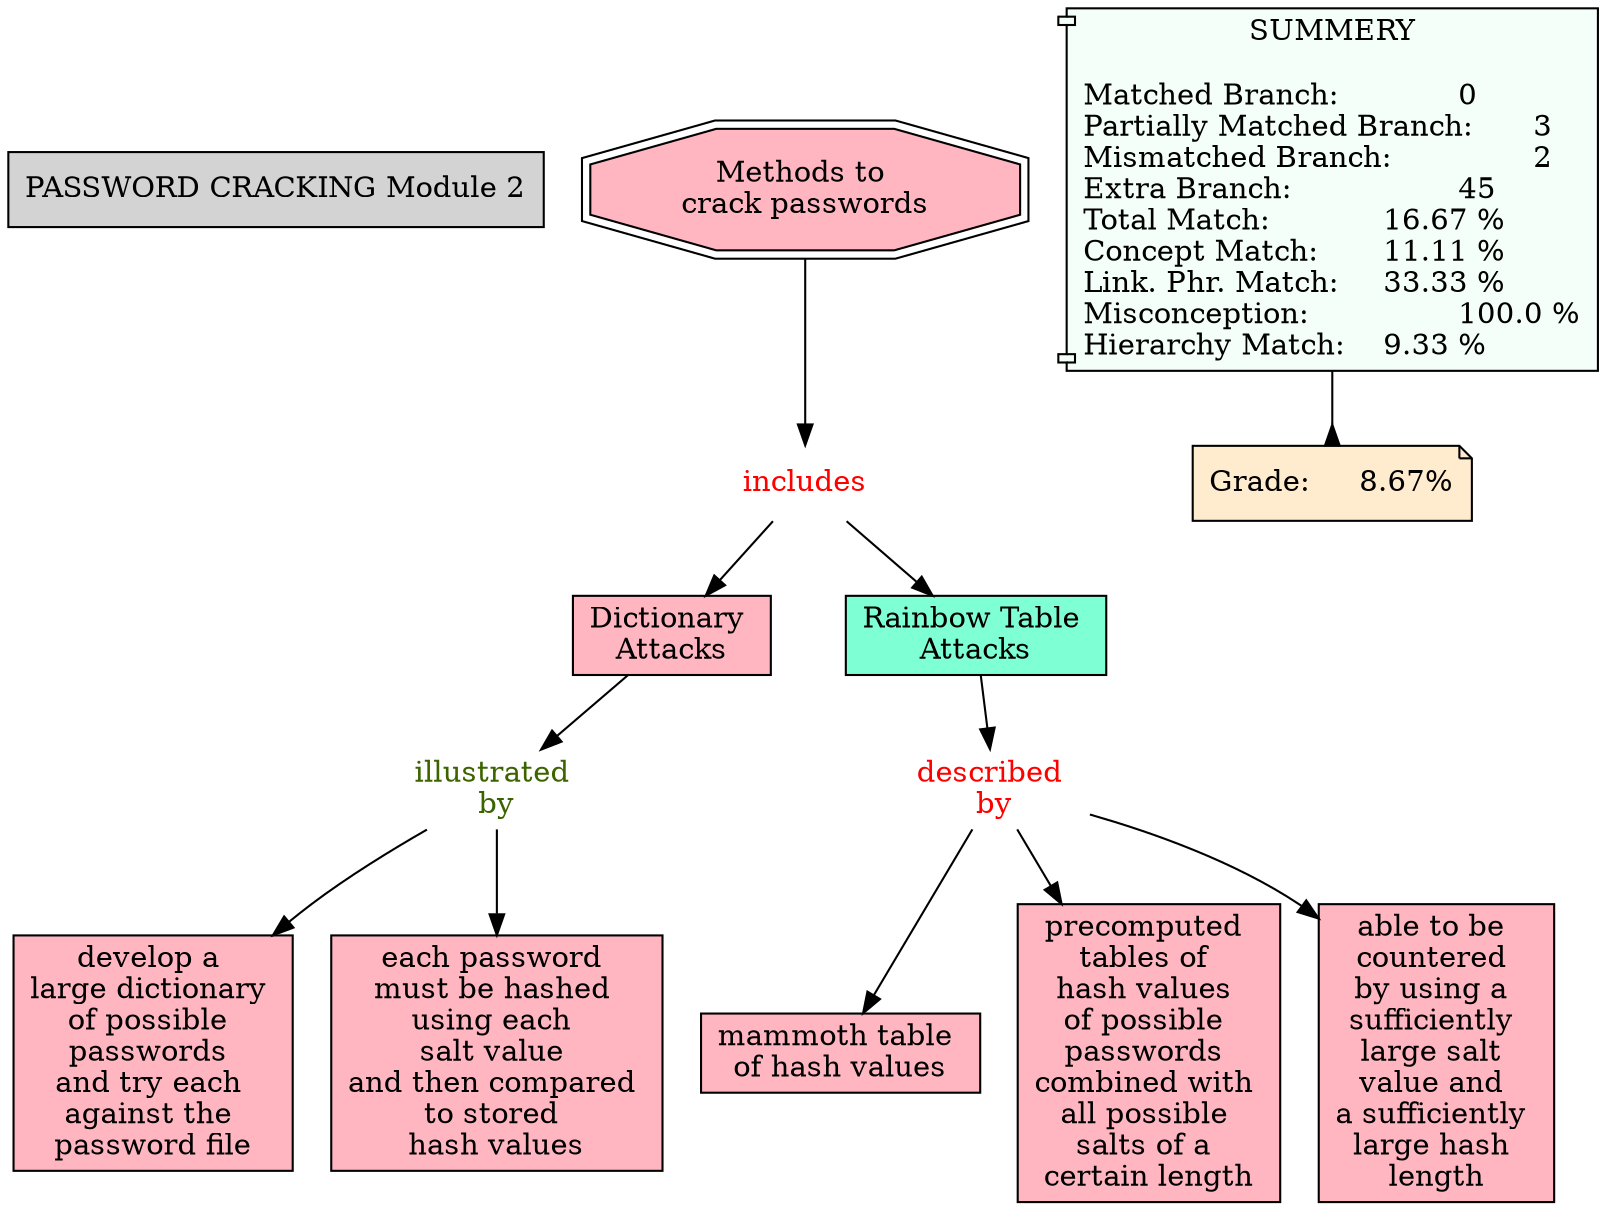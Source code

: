 // The Round Table
digraph {
	"1S3Z91VDY-2C7FK2D-JJB" [label="PASSWORD CRACKING Module 2" Gsplines=true shape=rect style=filled]
	"1S3ZY74ZP-1CK2QGL-1DK1" [label="described 
by" Gsplines=true fontcolor=red shape=none]
	"1S3ZY74ZN-11P144K-1DJY" [label="mammoth table 
of hash values
" Gsplines=true fillcolor="#FFB6C1" shape=rect style=filled]
	"1S3ZY74ZP-1CK2QGL-1DK1" -> "1S3ZY74ZN-11P144K-1DJY" [constraint=true]
	"1S3ZYJ4L7-21LFJZT-1F11" [label=includes Gsplines=true fontcolor=red shape=none]
	"1S3ZY0SP8-26S5MDR-1D6Z" [label="Dictionary 
Attacks" Gsplines=true fillcolor="#FFB6C1" shape=rect style=filled]
	"1S3ZYJ4L7-21LFJZT-1F11" -> "1S3ZY0SP8-26S5MDR-1D6Z" [constraint=true]
	"1S3ZYJ4L7-21LFJZT-1F11" [label=includes Gsplines=true fontcolor=red shape=none]
	"1S3ZY11VZ-1WHXW4T-1D77" [label="Rainbow Table 
Attacks" Gsplines=true fillcolor=aquamarine shape=rect style=filled]
	"1S3ZYJ4L7-21LFJZT-1F11" -> "1S3ZY11VZ-1WHXW4T-1D77" [constraint=true]
	"1S3ZY3KNV-ZHSHT4-1D9H" [label="illustrated 
by" Gsplines=true fontcolor="#3B6300" shape=none]
	"1S3ZY3KNV-TLDY80-1D9D" [label="develop a 
large dictionary 
of possible 
passwords 
and try each 
against the 
password file
" Gsplines=true fillcolor="#FFB6C1" shape=rect style=filled]
	"1S3ZY3KNV-ZHSHT4-1D9H" -> "1S3ZY3KNV-TLDY80-1D9D" [constraint=true]
	"1S3ZY0SP8-26S5MDR-1D6Z" [label="Dictionary 
Attacks" Gsplines=true fillcolor="#FFB6C1" shape=rect style=filled]
	"1S3ZY3KNV-ZHSHT4-1D9H" [label="illustrated 
by" Gsplines=true fontcolor="#3B6300" shape=none]
	"1S3ZY0SP8-26S5MDR-1D6Z" -> "1S3ZY3KNV-ZHSHT4-1D9H" [constraint=true]
	"1S3ZY74ZP-1CK2QGL-1DK1" [label="described 
by" Gsplines=true fontcolor=red shape=none]
	"1S3ZY7C3V-1XW4W7Q-1DL7" [label="precomputed 
tables of 
hash values 
of possible 
passwords 
combined with 
all possible 
salts of a 
certain length
" Gsplines=true fillcolor="#FFB6C1" shape=rect style=filled]
	"1S3ZY74ZP-1CK2QGL-1DK1" -> "1S3ZY7C3V-1XW4W7Q-1DL7" [constraint=true]
	"1S3ZY3KNV-ZHSHT4-1D9H" [label="illustrated 
by" Gsplines=true fontcolor="#3B6300" shape=none]
	"1S3ZY542G-LZ1BWQ-1DFC" [label="each password 
must be hashed 
using each 
salt value 
and then compared 
to stored 
hash values
" Gsplines=true fillcolor="#FFB6C1" shape=rect style=filled]
	"1S3ZY3KNV-ZHSHT4-1D9H" -> "1S3ZY542G-LZ1BWQ-1DFC" [constraint=true]
	"1S3ZY11VZ-1WHXW4T-1D77" [label="Rainbow Table 
Attacks" Gsplines=true fillcolor=aquamarine shape=rect style=filled]
	"1S3ZY74ZP-1CK2QGL-1DK1" [label="described 
by" Gsplines=true fontcolor=red shape=none]
	"1S3ZY11VZ-1WHXW4T-1D77" -> "1S3ZY74ZP-1CK2QGL-1DK1" [constraint=true]
	"1S3ZYGG7K-28BX2BG-1DY0" [label="Methods to 
crack passwords
" Gsplines=true fillcolor="#FFB6C1" shape=doubleoctagon style=filled]
	"1S3ZYJ4L7-21LFJZT-1F11" [label=includes Gsplines=true fontcolor=red shape=none]
	"1S3ZYGG7K-28BX2BG-1DY0" -> "1S3ZYJ4L7-21LFJZT-1F11" [constraint=true]
	"1S3ZY74ZP-1CK2QGL-1DK1" [label="described 
by" Gsplines=true fontcolor=red shape=none]
	"1S3ZY781C-3QLK7-1DKR" [label="able to be 
countered 
by using a 
sufficiently 
large salt 
value and 
a sufficiently 
large hash 
length" Gsplines=true fillcolor="#FFB6C1" shape=rect style=filled]
	"1S3ZY74ZP-1CK2QGL-1DK1" -> "1S3ZY781C-3QLK7-1DKR" [constraint=true]
	Stat [label="SUMMERY

Matched Branch:		0\lPartially Matched Branch:	3\lMismatched Branch:		2\lExtra Branch:			45\lTotal Match:		16.67 %\lConcept Match:	11.11 %\lLink. Phr. Match:	33.33 %\lMisconception:		100.0 %\lHierarchy Match:	9.33 %\l" Gsplines=true fillcolor="#F5FFFA" shape=component style=filled]
	Grade [label="Grade:	8.67%" Gsplines=true fillcolor="#FFEBCD" shape=note style=filled]
	Stat -> Grade [arrowhead=inv color=black constraint=true]
}
